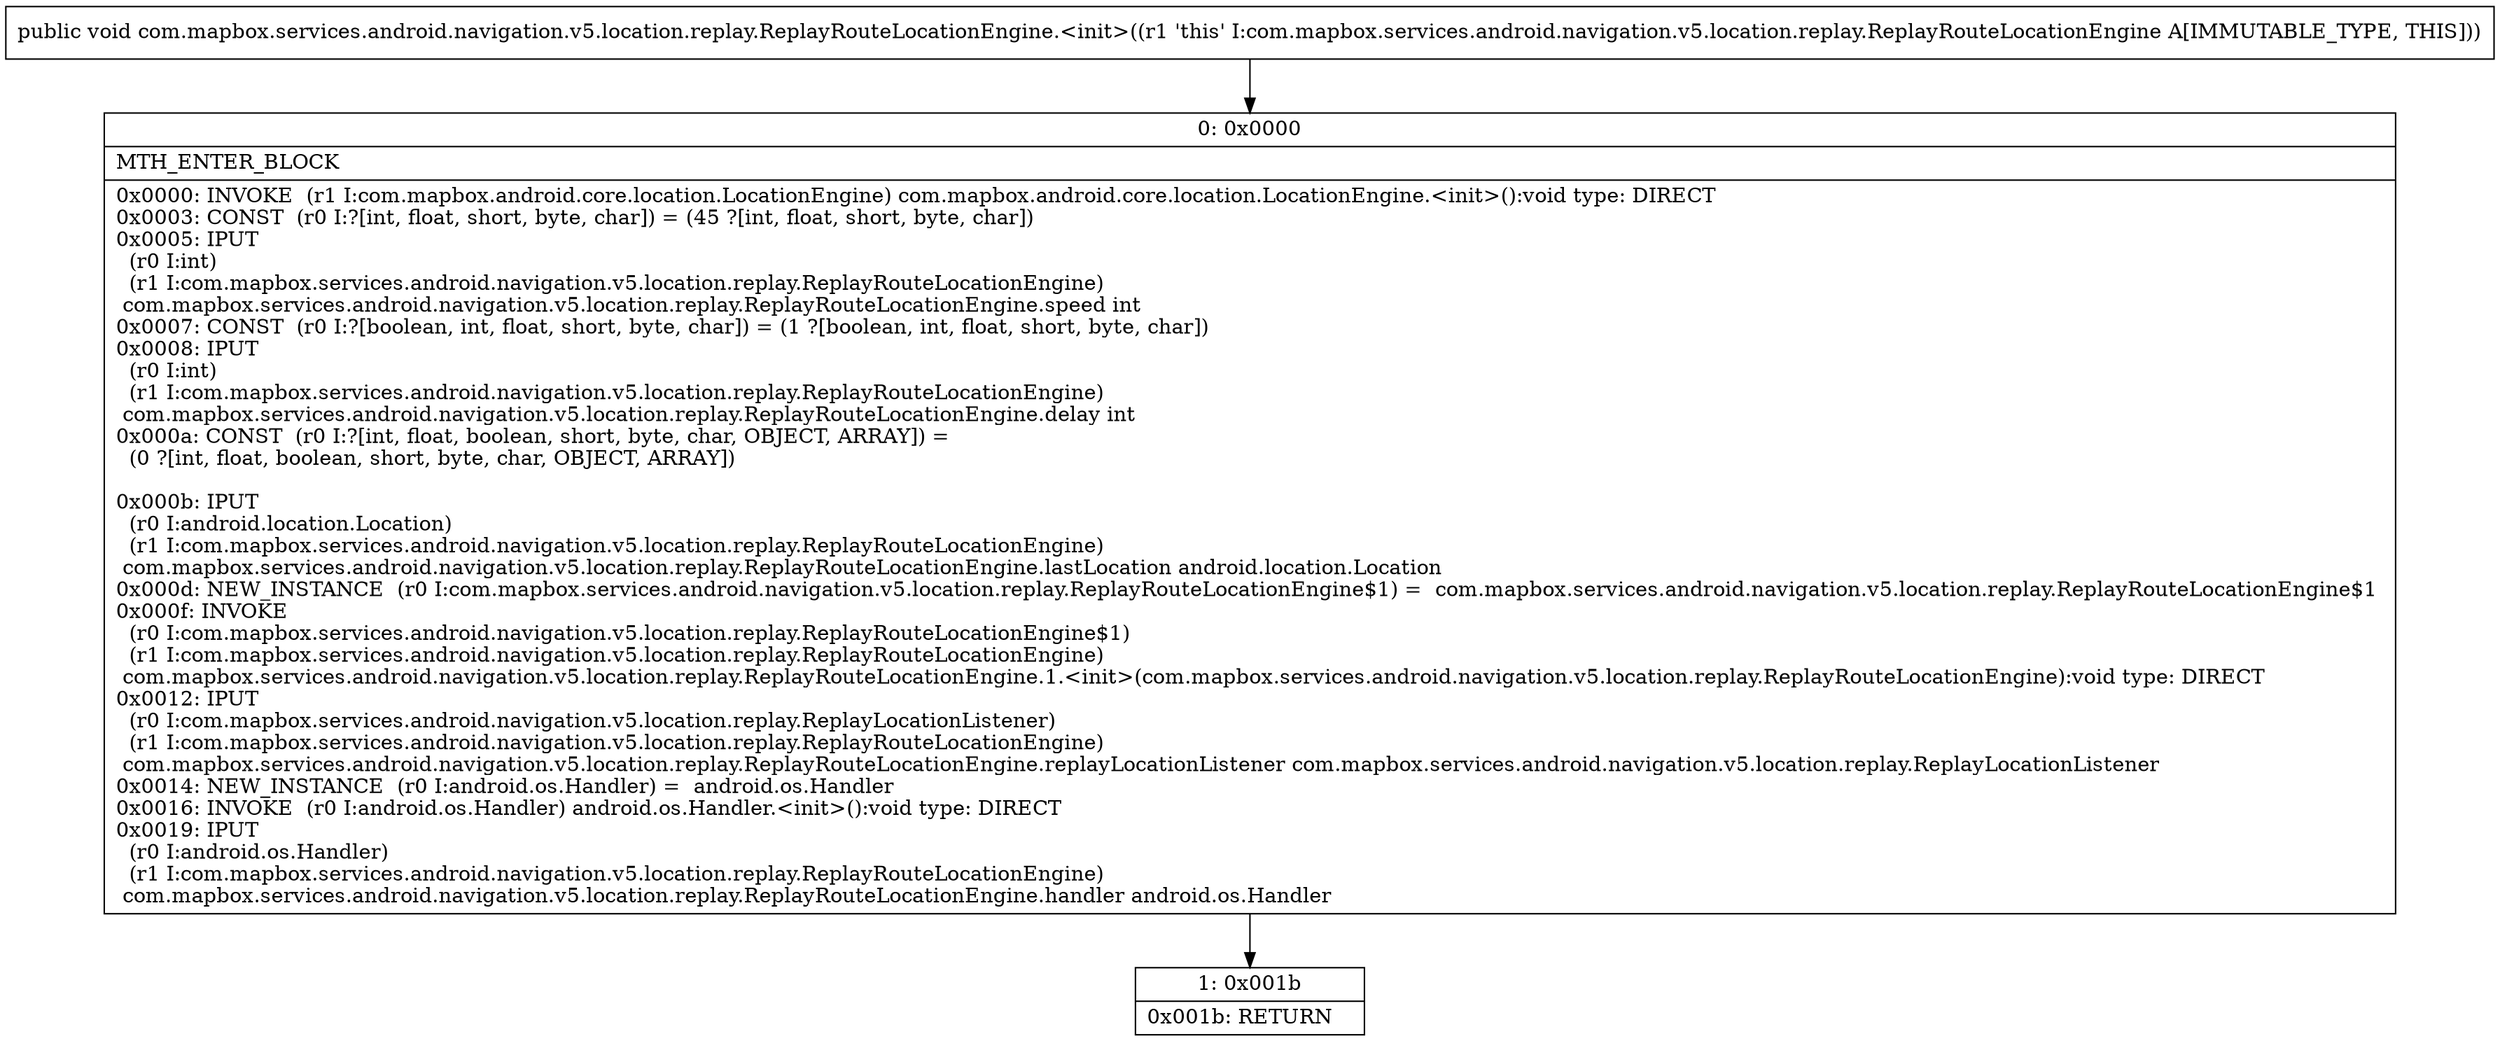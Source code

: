digraph "CFG forcom.mapbox.services.android.navigation.v5.location.replay.ReplayRouteLocationEngine.\<init\>()V" {
Node_0 [shape=record,label="{0\:\ 0x0000|MTH_ENTER_BLOCK\l|0x0000: INVOKE  (r1 I:com.mapbox.android.core.location.LocationEngine) com.mapbox.android.core.location.LocationEngine.\<init\>():void type: DIRECT \l0x0003: CONST  (r0 I:?[int, float, short, byte, char]) = (45 ?[int, float, short, byte, char]) \l0x0005: IPUT  \l  (r0 I:int)\l  (r1 I:com.mapbox.services.android.navigation.v5.location.replay.ReplayRouteLocationEngine)\l com.mapbox.services.android.navigation.v5.location.replay.ReplayRouteLocationEngine.speed int \l0x0007: CONST  (r0 I:?[boolean, int, float, short, byte, char]) = (1 ?[boolean, int, float, short, byte, char]) \l0x0008: IPUT  \l  (r0 I:int)\l  (r1 I:com.mapbox.services.android.navigation.v5.location.replay.ReplayRouteLocationEngine)\l com.mapbox.services.android.navigation.v5.location.replay.ReplayRouteLocationEngine.delay int \l0x000a: CONST  (r0 I:?[int, float, boolean, short, byte, char, OBJECT, ARRAY]) = \l  (0 ?[int, float, boolean, short, byte, char, OBJECT, ARRAY])\l \l0x000b: IPUT  \l  (r0 I:android.location.Location)\l  (r1 I:com.mapbox.services.android.navigation.v5.location.replay.ReplayRouteLocationEngine)\l com.mapbox.services.android.navigation.v5.location.replay.ReplayRouteLocationEngine.lastLocation android.location.Location \l0x000d: NEW_INSTANCE  (r0 I:com.mapbox.services.android.navigation.v5.location.replay.ReplayRouteLocationEngine$1) =  com.mapbox.services.android.navigation.v5.location.replay.ReplayRouteLocationEngine$1 \l0x000f: INVOKE  \l  (r0 I:com.mapbox.services.android.navigation.v5.location.replay.ReplayRouteLocationEngine$1)\l  (r1 I:com.mapbox.services.android.navigation.v5.location.replay.ReplayRouteLocationEngine)\l com.mapbox.services.android.navigation.v5.location.replay.ReplayRouteLocationEngine.1.\<init\>(com.mapbox.services.android.navigation.v5.location.replay.ReplayRouteLocationEngine):void type: DIRECT \l0x0012: IPUT  \l  (r0 I:com.mapbox.services.android.navigation.v5.location.replay.ReplayLocationListener)\l  (r1 I:com.mapbox.services.android.navigation.v5.location.replay.ReplayRouteLocationEngine)\l com.mapbox.services.android.navigation.v5.location.replay.ReplayRouteLocationEngine.replayLocationListener com.mapbox.services.android.navigation.v5.location.replay.ReplayLocationListener \l0x0014: NEW_INSTANCE  (r0 I:android.os.Handler) =  android.os.Handler \l0x0016: INVOKE  (r0 I:android.os.Handler) android.os.Handler.\<init\>():void type: DIRECT \l0x0019: IPUT  \l  (r0 I:android.os.Handler)\l  (r1 I:com.mapbox.services.android.navigation.v5.location.replay.ReplayRouteLocationEngine)\l com.mapbox.services.android.navigation.v5.location.replay.ReplayRouteLocationEngine.handler android.os.Handler \l}"];
Node_1 [shape=record,label="{1\:\ 0x001b|0x001b: RETURN   \l}"];
MethodNode[shape=record,label="{public void com.mapbox.services.android.navigation.v5.location.replay.ReplayRouteLocationEngine.\<init\>((r1 'this' I:com.mapbox.services.android.navigation.v5.location.replay.ReplayRouteLocationEngine A[IMMUTABLE_TYPE, THIS])) }"];
MethodNode -> Node_0;
Node_0 -> Node_1;
}


